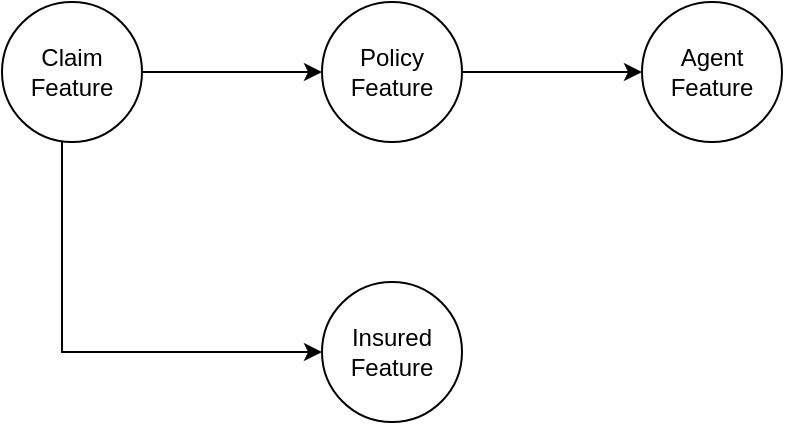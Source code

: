 <mxfile version="22.1.4" type="github">
  <diagram name="Page-1" id="rm4v-YoGuUnyeOTgBEOt">
    <mxGraphModel dx="2074" dy="1150" grid="1" gridSize="10" guides="1" tooltips="1" connect="1" arrows="1" fold="1" page="1" pageScale="1" pageWidth="850" pageHeight="1100" math="0" shadow="0">
      <root>
        <mxCell id="0" />
        <mxCell id="1" parent="0" />
        <mxCell id="TaLjiCh3qOxt_VTophUh-33" style="edgeStyle=orthogonalEdgeStyle;rounded=0;orthogonalLoop=1;jettySize=auto;html=1;entryX=0;entryY=0.5;entryDx=0;entryDy=0;" edge="1" parent="1" source="TaLjiCh3qOxt_VTophUh-21" target="TaLjiCh3qOxt_VTophUh-27">
          <mxGeometry relative="1" as="geometry" />
        </mxCell>
        <mxCell id="TaLjiCh3qOxt_VTophUh-37" style="edgeStyle=orthogonalEdgeStyle;rounded=0;orthogonalLoop=1;jettySize=auto;html=1;" edge="1" parent="1" source="TaLjiCh3qOxt_VTophUh-21" target="TaLjiCh3qOxt_VTophUh-36">
          <mxGeometry relative="1" as="geometry">
            <Array as="points">
              <mxPoint x="130" y="275" />
            </Array>
          </mxGeometry>
        </mxCell>
        <mxCell id="TaLjiCh3qOxt_VTophUh-21" value="Claim&lt;br&gt;Feature" style="ellipse;whiteSpace=wrap;html=1;aspect=fixed;" vertex="1" parent="1">
          <mxGeometry x="100" y="100" width="70" height="70" as="geometry" />
        </mxCell>
        <mxCell id="TaLjiCh3qOxt_VTophUh-35" style="edgeStyle=orthogonalEdgeStyle;rounded=0;orthogonalLoop=1;jettySize=auto;html=1;entryX=0;entryY=0.5;entryDx=0;entryDy=0;" edge="1" parent="1" source="TaLjiCh3qOxt_VTophUh-27" target="TaLjiCh3qOxt_VTophUh-34">
          <mxGeometry relative="1" as="geometry" />
        </mxCell>
        <mxCell id="TaLjiCh3qOxt_VTophUh-27" value="Policy&lt;br&gt;Feature" style="ellipse;whiteSpace=wrap;html=1;aspect=fixed;" vertex="1" parent="1">
          <mxGeometry x="260" y="100" width="70" height="70" as="geometry" />
        </mxCell>
        <mxCell id="TaLjiCh3qOxt_VTophUh-34" value="Agent&lt;br&gt;Feature" style="ellipse;whiteSpace=wrap;html=1;aspect=fixed;" vertex="1" parent="1">
          <mxGeometry x="420" y="100" width="70" height="70" as="geometry" />
        </mxCell>
        <mxCell id="TaLjiCh3qOxt_VTophUh-36" value="Insured&lt;br&gt;Feature" style="ellipse;whiteSpace=wrap;html=1;aspect=fixed;" vertex="1" parent="1">
          <mxGeometry x="260" y="240" width="70" height="70" as="geometry" />
        </mxCell>
      </root>
    </mxGraphModel>
  </diagram>
</mxfile>
